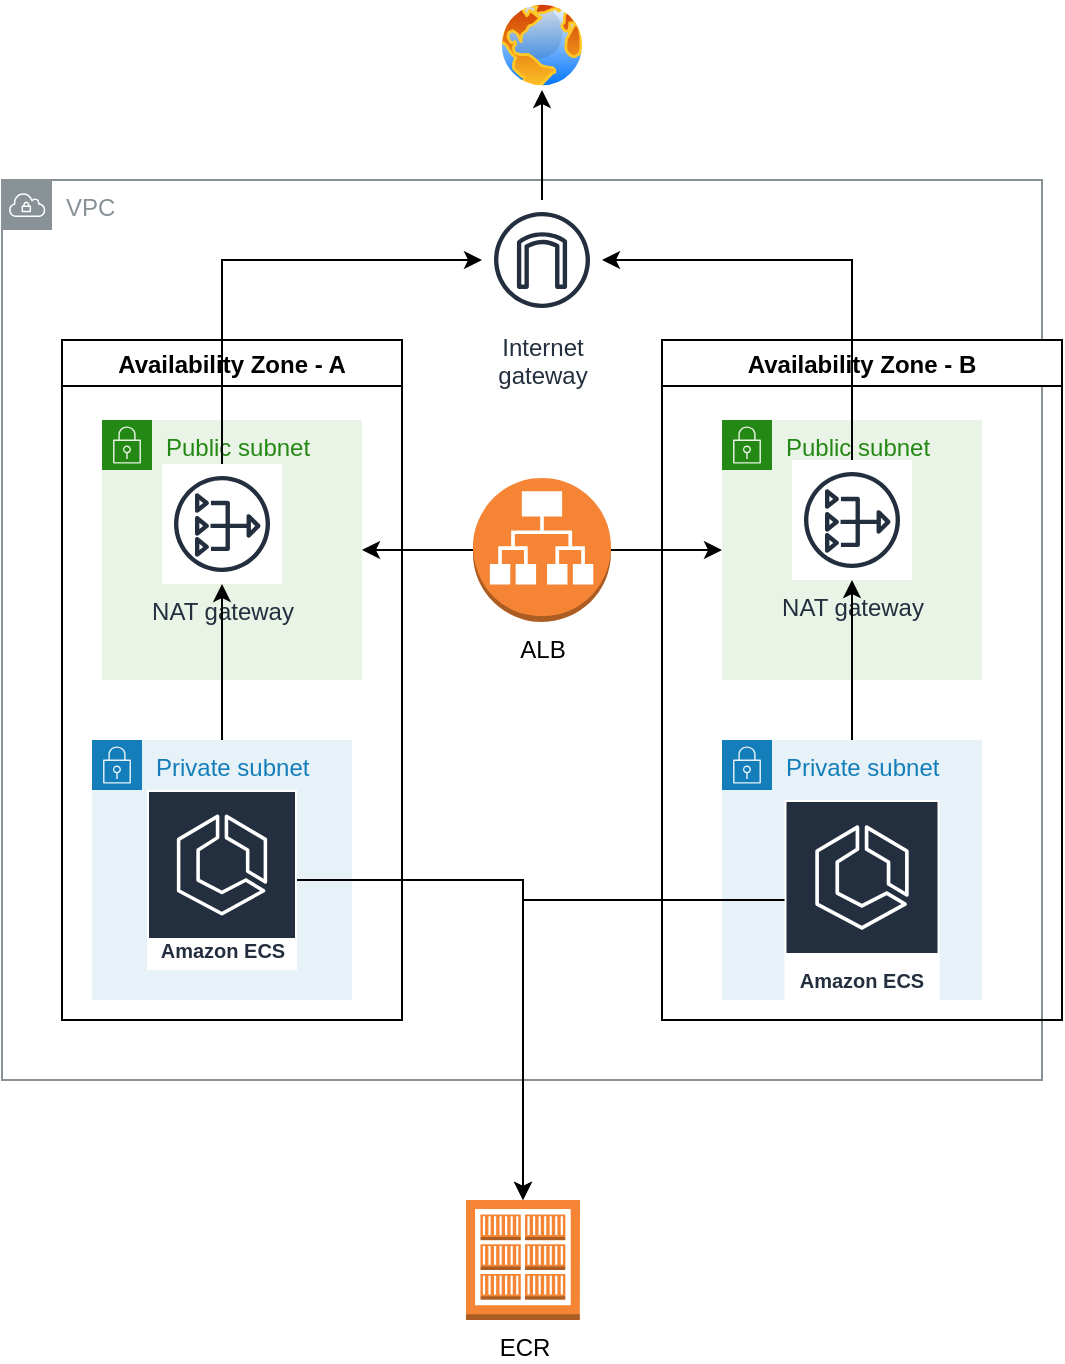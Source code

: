 <mxfile version="15.6.6" type="github">
  <diagram id="0ftijpRZcThUxndz9LLd" name="Page-1">
    <mxGraphModel dx="1038" dy="581" grid="1" gridSize="10" guides="1" tooltips="1" connect="1" arrows="1" fold="1" page="1" pageScale="1" pageWidth="850" pageHeight="1100" math="0" shadow="0">
      <root>
        <mxCell id="0" />
        <mxCell id="1" parent="0" />
        <mxCell id="1FPzCxgnOFnD5odNLiK5-1" value="VPC" style="sketch=0;outlineConnect=0;gradientColor=none;html=1;whiteSpace=wrap;fontSize=12;fontStyle=0;shape=mxgraph.aws4.group;grIcon=mxgraph.aws4.group_vpc;strokeColor=#879196;fillColor=none;verticalAlign=top;align=left;spacingLeft=30;fontColor=#879196;dashed=0;" parent="1" vertex="1">
          <mxGeometry x="240" y="200" width="520" height="450" as="geometry" />
        </mxCell>
        <mxCell id="1FPzCxgnOFnD5odNLiK5-18" style="edgeStyle=orthogonalEdgeStyle;rounded=0;orthogonalLoop=1;jettySize=auto;html=1;" parent="1" source="1FPzCxgnOFnD5odNLiK5-2" target="1FPzCxgnOFnD5odNLiK5-17" edge="1">
          <mxGeometry relative="1" as="geometry" />
        </mxCell>
        <mxCell id="1FPzCxgnOFnD5odNLiK5-2" value="Internet&#xa;gateway" style="sketch=0;outlineConnect=0;fontColor=#232F3E;gradientColor=none;strokeColor=#232F3E;fillColor=#ffffff;dashed=0;verticalLabelPosition=bottom;verticalAlign=top;align=center;html=1;fontSize=12;fontStyle=0;aspect=fixed;shape=mxgraph.aws4.resourceIcon;resIcon=mxgraph.aws4.internet_gateway;" parent="1" vertex="1">
          <mxGeometry x="480" y="210" width="60" height="60" as="geometry" />
        </mxCell>
        <mxCell id="1FPzCxgnOFnD5odNLiK5-4" value="Public subnet" style="points=[[0,0],[0.25,0],[0.5,0],[0.75,0],[1,0],[1,0.25],[1,0.5],[1,0.75],[1,1],[0.75,1],[0.5,1],[0.25,1],[0,1],[0,0.75],[0,0.5],[0,0.25]];outlineConnect=0;gradientColor=none;html=1;whiteSpace=wrap;fontSize=12;fontStyle=0;shape=mxgraph.aws4.group;grIcon=mxgraph.aws4.group_security_group;grStroke=0;strokeColor=#248814;fillColor=#E9F3E6;verticalAlign=top;align=left;spacingLeft=30;fontColor=#248814;dashed=0;" parent="1" vertex="1">
          <mxGeometry x="600" y="320" width="130" height="130" as="geometry" />
        </mxCell>
        <mxCell id="1FPzCxgnOFnD5odNLiK5-15" value="Availability Zone - A" style="swimlane;fillColor=default;strokeColor=default;fontColor=default;" parent="1" vertex="1">
          <mxGeometry x="270" y="280" width="170" height="340" as="geometry" />
        </mxCell>
        <mxCell id="1FPzCxgnOFnD5odNLiK5-7" value="NAT gateway" style="sketch=0;outlineConnect=0;fontColor=#232F3E;gradientColor=none;strokeColor=#232F3E;fillColor=#ffffff;dashed=0;verticalLabelPosition=bottom;verticalAlign=top;align=center;html=1;fontSize=12;fontStyle=0;aspect=fixed;shape=mxgraph.aws4.resourceIcon;resIcon=mxgraph.aws4.nat_gateway;" parent="1FPzCxgnOFnD5odNLiK5-15" vertex="1">
          <mxGeometry x="45" y="60" width="62.5" height="62.5" as="geometry" />
        </mxCell>
        <mxCell id="1FPzCxgnOFnD5odNLiK5-5" value="Private subnet" style="points=[[0,0],[0.25,0],[0.5,0],[0.75,0],[1,0],[1,0.25],[1,0.5],[1,0.75],[1,1],[0.75,1],[0.5,1],[0.25,1],[0,1],[0,0.75],[0,0.5],[0,0.25]];outlineConnect=0;gradientColor=none;html=1;whiteSpace=wrap;fontSize=12;fontStyle=0;shape=mxgraph.aws4.group;grIcon=mxgraph.aws4.group_security_group;grStroke=0;strokeColor=#147EBA;fillColor=#E6F2F8;verticalAlign=top;align=left;spacingLeft=30;fontColor=#147EBA;dashed=0;" parent="1FPzCxgnOFnD5odNLiK5-15" vertex="1">
          <mxGeometry x="15" y="200" width="130" height="130" as="geometry" />
        </mxCell>
        <mxCell id="ZazR9JnzKLuPoqeAcipP-1" value="Amazon ECS" style="sketch=0;outlineConnect=0;fontColor=#232F3E;gradientColor=none;strokeColor=#ffffff;fillColor=#232F3E;dashed=0;verticalLabelPosition=middle;verticalAlign=bottom;align=center;html=1;whiteSpace=wrap;fontSize=10;fontStyle=1;spacing=3;shape=mxgraph.aws4.productIcon;prIcon=mxgraph.aws4.ecs;" vertex="1" parent="1FPzCxgnOFnD5odNLiK5-15">
          <mxGeometry x="42.5" y="225" width="75" height="90" as="geometry" />
        </mxCell>
        <mxCell id="1FPzCxgnOFnD5odNLiK5-16" value="Availability Zone - B" style="swimlane;fillColor=default;strokeColor=default;fontColor=default;" parent="1" vertex="1">
          <mxGeometry x="570" y="280" width="200" height="340" as="geometry" />
        </mxCell>
        <mxCell id="1FPzCxgnOFnD5odNLiK5-8" value="NAT gateway" style="sketch=0;outlineConnect=0;fontColor=#232F3E;gradientColor=none;strokeColor=#232F3E;fillColor=#ffffff;dashed=0;verticalLabelPosition=bottom;verticalAlign=top;align=center;html=1;fontSize=12;fontStyle=0;aspect=fixed;shape=mxgraph.aws4.resourceIcon;resIcon=mxgraph.aws4.nat_gateway;" parent="1FPzCxgnOFnD5odNLiK5-16" vertex="1">
          <mxGeometry x="65" y="60" width="60" height="60" as="geometry" />
        </mxCell>
        <mxCell id="1FPzCxgnOFnD5odNLiK5-6" value="Private subnet" style="points=[[0,0],[0.25,0],[0.5,0],[0.75,0],[1,0],[1,0.25],[1,0.5],[1,0.75],[1,1],[0.75,1],[0.5,1],[0.25,1],[0,1],[0,0.75],[0,0.5],[0,0.25]];outlineConnect=0;gradientColor=none;html=1;whiteSpace=wrap;fontSize=12;fontStyle=0;shape=mxgraph.aws4.group;grIcon=mxgraph.aws4.group_security_group;grStroke=0;strokeColor=#147EBA;fillColor=#E6F2F8;verticalAlign=top;align=left;spacingLeft=30;fontColor=#147EBA;dashed=0;" parent="1FPzCxgnOFnD5odNLiK5-16" vertex="1">
          <mxGeometry x="30" y="200" width="130" height="130" as="geometry" />
        </mxCell>
        <mxCell id="1FPzCxgnOFnD5odNLiK5-11" style="edgeStyle=orthogonalEdgeStyle;rounded=0;orthogonalLoop=1;jettySize=auto;html=1;" parent="1FPzCxgnOFnD5odNLiK5-16" source="1FPzCxgnOFnD5odNLiK5-6" target="1FPzCxgnOFnD5odNLiK5-8" edge="1">
          <mxGeometry relative="1" as="geometry" />
        </mxCell>
        <mxCell id="ZazR9JnzKLuPoqeAcipP-2" value="Amazon ECS" style="sketch=0;outlineConnect=0;fontColor=#232F3E;gradientColor=none;strokeColor=#ffffff;fillColor=#232F3E;dashed=0;verticalLabelPosition=middle;verticalAlign=bottom;align=center;html=1;whiteSpace=wrap;fontSize=10;fontStyle=1;spacing=3;shape=mxgraph.aws4.productIcon;prIcon=mxgraph.aws4.ecs;" vertex="1" parent="1FPzCxgnOFnD5odNLiK5-16">
          <mxGeometry x="61.25" y="230" width="77.5" height="100" as="geometry" />
        </mxCell>
        <mxCell id="1FPzCxgnOFnD5odNLiK5-17" value="" style="aspect=fixed;perimeter=ellipsePerimeter;html=1;align=center;shadow=0;dashed=0;spacingTop=3;image;image=img/lib/active_directory/internet_globe.svg;" parent="1" vertex="1">
          <mxGeometry x="487.5" y="110" width="45" height="45" as="geometry" />
        </mxCell>
        <mxCell id="ZazR9JnzKLuPoqeAcipP-3" value="ECR" style="outlineConnect=0;dashed=0;verticalLabelPosition=bottom;verticalAlign=top;align=center;html=1;shape=mxgraph.aws3.ecr_registry;fillColor=#F58534;gradientColor=none;" vertex="1" parent="1">
          <mxGeometry x="472" y="710" width="57" height="60" as="geometry" />
        </mxCell>
        <mxCell id="ZazR9JnzKLuPoqeAcipP-18" style="edgeStyle=orthogonalEdgeStyle;rounded=0;orthogonalLoop=1;jettySize=auto;html=1;entryX=0;entryY=0.5;entryDx=0;entryDy=0;labelBackgroundColor=default;fontColor=default;strokeColor=default;" edge="1" parent="1" source="ZazR9JnzKLuPoqeAcipP-6" target="1FPzCxgnOFnD5odNLiK5-4">
          <mxGeometry relative="1" as="geometry" />
        </mxCell>
        <mxCell id="ZazR9JnzKLuPoqeAcipP-19" style="edgeStyle=orthogonalEdgeStyle;rounded=0;orthogonalLoop=1;jettySize=auto;html=1;entryX=1;entryY=0.5;entryDx=0;entryDy=0;labelBackgroundColor=default;fontColor=default;strokeColor=default;" edge="1" parent="1" source="ZazR9JnzKLuPoqeAcipP-6" target="1FPzCxgnOFnD5odNLiK5-3">
          <mxGeometry relative="1" as="geometry" />
        </mxCell>
        <mxCell id="ZazR9JnzKLuPoqeAcipP-6" value="ALB" style="outlineConnect=0;dashed=0;verticalLabelPosition=bottom;verticalAlign=top;align=center;html=1;shape=mxgraph.aws3.application_load_balancer;fillColor=#F58534;gradientColor=none;fontColor=default;strokeColor=default;" vertex="1" parent="1">
          <mxGeometry x="475.5" y="349" width="69" height="72" as="geometry" />
        </mxCell>
        <mxCell id="1FPzCxgnOFnD5odNLiK5-3" value="Public subnet" style="points=[[0,0],[0.25,0],[0.5,0],[0.75,0],[1,0],[1,0.25],[1,0.5],[1,0.75],[1,1],[0.75,1],[0.5,1],[0.25,1],[0,1],[0,0.75],[0,0.5],[0,0.25]];outlineConnect=0;gradientColor=none;html=1;whiteSpace=wrap;fontSize=12;fontStyle=0;shape=mxgraph.aws4.group;grIcon=mxgraph.aws4.group_security_group;grStroke=0;strokeColor=#248814;fillColor=#E9F3E6;verticalAlign=top;align=left;spacingLeft=30;fontColor=#248814;dashed=0;" parent="1" vertex="1">
          <mxGeometry x="290" y="320" width="130" height="130" as="geometry" />
        </mxCell>
        <mxCell id="ZazR9JnzKLuPoqeAcipP-15" style="edgeStyle=orthogonalEdgeStyle;rounded=0;orthogonalLoop=1;jettySize=auto;html=1;labelBackgroundColor=default;fontColor=default;strokeColor=default;" edge="1" parent="1" source="ZazR9JnzKLuPoqeAcipP-8" target="1FPzCxgnOFnD5odNLiK5-2">
          <mxGeometry relative="1" as="geometry">
            <Array as="points">
              <mxPoint x="350" y="240" />
            </Array>
          </mxGeometry>
        </mxCell>
        <mxCell id="ZazR9JnzKLuPoqeAcipP-8" value="NAT gateway" style="sketch=0;outlineConnect=0;fontColor=#232F3E;gradientColor=none;strokeColor=#232F3E;fillColor=#ffffff;dashed=0;verticalLabelPosition=bottom;verticalAlign=top;align=center;html=1;fontSize=12;fontStyle=0;aspect=fixed;shape=mxgraph.aws4.resourceIcon;resIcon=mxgraph.aws4.nat_gateway;" vertex="1" parent="1">
          <mxGeometry x="320" y="342" width="60" height="60" as="geometry" />
        </mxCell>
        <mxCell id="ZazR9JnzKLuPoqeAcipP-9" style="edgeStyle=orthogonalEdgeStyle;rounded=0;orthogonalLoop=1;jettySize=auto;html=1;entryX=0.5;entryY=0;entryDx=0;entryDy=0;entryPerimeter=0;labelBackgroundColor=default;fontColor=default;strokeColor=default;" edge="1" parent="1" source="ZazR9JnzKLuPoqeAcipP-1" target="ZazR9JnzKLuPoqeAcipP-3">
          <mxGeometry relative="1" as="geometry" />
        </mxCell>
        <mxCell id="ZazR9JnzKLuPoqeAcipP-10" style="edgeStyle=orthogonalEdgeStyle;rounded=0;orthogonalLoop=1;jettySize=auto;html=1;entryX=0.5;entryY=0;entryDx=0;entryDy=0;entryPerimeter=0;labelBackgroundColor=default;fontColor=default;strokeColor=default;" edge="1" parent="1" source="ZazR9JnzKLuPoqeAcipP-2" target="ZazR9JnzKLuPoqeAcipP-3">
          <mxGeometry relative="1" as="geometry" />
        </mxCell>
        <mxCell id="ZazR9JnzKLuPoqeAcipP-14" style="edgeStyle=orthogonalEdgeStyle;rounded=0;orthogonalLoop=1;jettySize=auto;html=1;labelBackgroundColor=default;fontColor=default;strokeColor=default;" edge="1" parent="1" source="1FPzCxgnOFnD5odNLiK5-8" target="1FPzCxgnOFnD5odNLiK5-2">
          <mxGeometry relative="1" as="geometry">
            <Array as="points">
              <mxPoint x="665" y="240" />
            </Array>
          </mxGeometry>
        </mxCell>
        <mxCell id="ZazR9JnzKLuPoqeAcipP-21" style="edgeStyle=orthogonalEdgeStyle;rounded=0;orthogonalLoop=1;jettySize=auto;html=1;exitX=0.5;exitY=0;exitDx=0;exitDy=0;labelBackgroundColor=default;fontColor=default;strokeColor=default;" edge="1" parent="1" source="1FPzCxgnOFnD5odNLiK5-5" target="ZazR9JnzKLuPoqeAcipP-8">
          <mxGeometry relative="1" as="geometry" />
        </mxCell>
      </root>
    </mxGraphModel>
  </diagram>
</mxfile>
